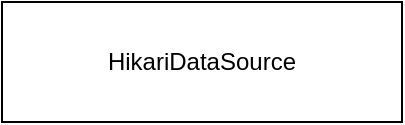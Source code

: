 <mxfile>
    <diagram id="QPLouTA686Q3DfWYxeMZ" name="Page-1">
        <mxGraphModel dx="1583" dy="1091" grid="1" gridSize="10" guides="1" tooltips="1" connect="1" arrows="1" fold="1" page="1" pageScale="1" pageWidth="850" pageHeight="1100" math="0" shadow="0">
            <root>
                <mxCell id="0"/>
                <mxCell id="1" parent="0"/>
                <mxCell id="2" value="HikariDataSource" style="rounded=0;whiteSpace=wrap;html=1;" vertex="1" parent="1">
                    <mxGeometry x="160" y="200" width="200" height="60" as="geometry"/>
                </mxCell>
            </root>
        </mxGraphModel>
    </diagram>
</mxfile>
